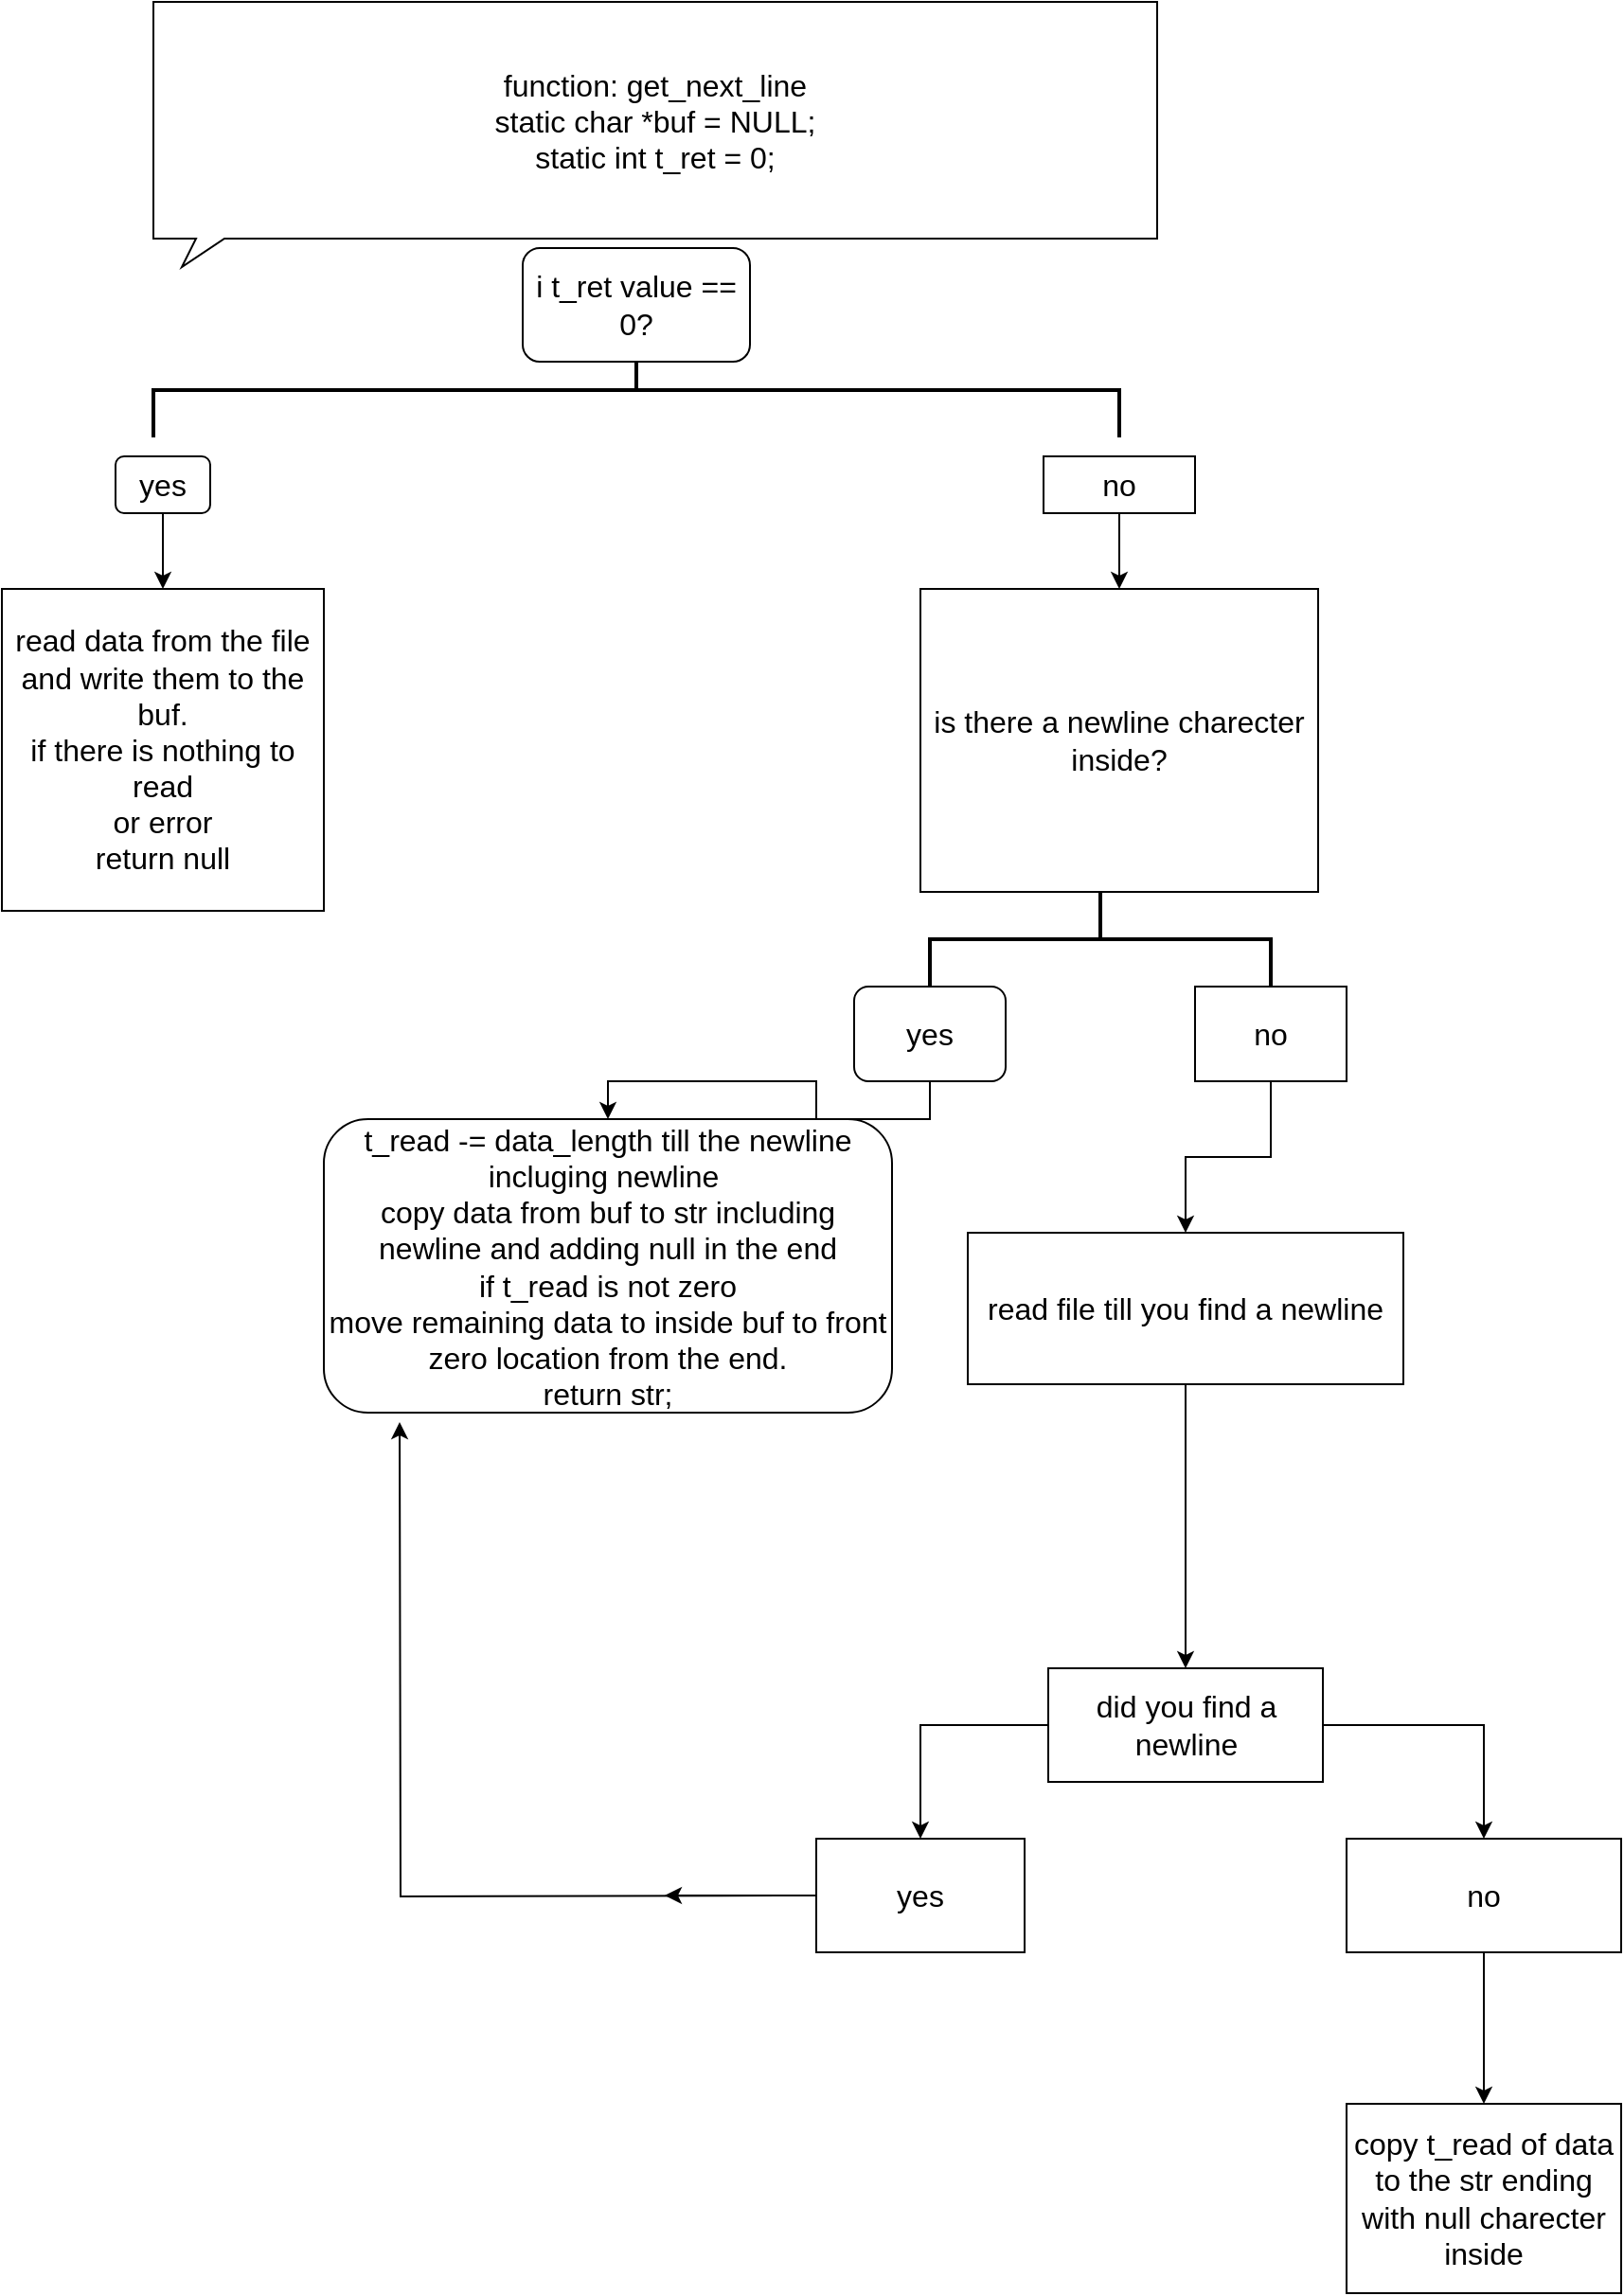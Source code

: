 <mxfile version="20.0.3" type="github">
  <diagram id="ftC3DknRFdkOz80WH8HA" name="Page-1">
    <mxGraphModel dx="2418" dy="2405" grid="1" gridSize="10" guides="1" tooltips="1" connect="1" arrows="1" fold="1" page="1" pageScale="1" pageWidth="827" pageHeight="1169" math="0" shadow="0">
      <root>
        <mxCell id="0" />
        <mxCell id="1" parent="0" />
        <mxCell id="QLrTmFQXKvRzsC_q6eQs-1" value="" style="strokeWidth=2;html=1;shape=mxgraph.flowchart.annotation_2;align=left;labelPosition=right;pointerEvents=1;direction=south;" vertex="1" parent="1">
          <mxGeometry x="150" y="110" width="510" height="50" as="geometry" />
        </mxCell>
        <mxCell id="QLrTmFQXKvRzsC_q6eQs-4" value="function: get_next_line&lt;br&gt;static char *buf = NULL;&lt;br&gt;static int t_ret = 0;&lt;br&gt;" style="whiteSpace=wrap;html=1;shape=mxgraph.basic.rectCallout;dx=30;dy=15;boundedLbl=1;fontSize=16;" vertex="1" parent="1">
          <mxGeometry x="150" y="-70" width="530" height="140" as="geometry" />
        </mxCell>
        <mxCell id="QLrTmFQXKvRzsC_q6eQs-7" value="i t_ret value == 0?" style="rounded=1;whiteSpace=wrap;html=1;fontSize=16;" vertex="1" parent="1">
          <mxGeometry x="345" y="60" width="120" height="60" as="geometry" />
        </mxCell>
        <mxCell id="QLrTmFQXKvRzsC_q6eQs-8" style="edgeStyle=orthogonalEdgeStyle;rounded=0;orthogonalLoop=1;jettySize=auto;html=1;exitX=0.5;exitY=1;exitDx=0;exitDy=0;fontSize=16;" edge="1" parent="1" source="QLrTmFQXKvRzsC_q6eQs-7" target="QLrTmFQXKvRzsC_q6eQs-7">
          <mxGeometry relative="1" as="geometry" />
        </mxCell>
        <mxCell id="QLrTmFQXKvRzsC_q6eQs-12" value="" style="edgeStyle=orthogonalEdgeStyle;rounded=0;orthogonalLoop=1;jettySize=auto;html=1;fontSize=16;" edge="1" parent="1" source="QLrTmFQXKvRzsC_q6eQs-9" target="QLrTmFQXKvRzsC_q6eQs-14">
          <mxGeometry relative="1" as="geometry">
            <mxPoint x="155" y="260" as="targetPoint" />
          </mxGeometry>
        </mxCell>
        <mxCell id="QLrTmFQXKvRzsC_q6eQs-9" value="yes" style="rounded=1;whiteSpace=wrap;html=1;fontSize=16;" vertex="1" parent="1">
          <mxGeometry x="130" y="170" width="50" height="30" as="geometry" />
        </mxCell>
        <mxCell id="QLrTmFQXKvRzsC_q6eQs-16" value="" style="edgeStyle=orthogonalEdgeStyle;rounded=0;orthogonalLoop=1;jettySize=auto;html=1;fontSize=16;" edge="1" parent="1" source="QLrTmFQXKvRzsC_q6eQs-10" target="QLrTmFQXKvRzsC_q6eQs-15">
          <mxGeometry relative="1" as="geometry" />
        </mxCell>
        <mxCell id="QLrTmFQXKvRzsC_q6eQs-10" value="no" style="rounded=0;whiteSpace=wrap;html=1;fontSize=16;" vertex="1" parent="1">
          <mxGeometry x="620" y="170" width="80" height="30" as="geometry" />
        </mxCell>
        <mxCell id="QLrTmFQXKvRzsC_q6eQs-14" value="read data from the file and write them to the buf.&lt;br&gt;if there is nothing to read&lt;br&gt;or error&lt;br&gt;return null" style="whiteSpace=wrap;html=1;aspect=fixed;fontSize=16;" vertex="1" parent="1">
          <mxGeometry x="70" y="240" width="170" height="170" as="geometry" />
        </mxCell>
        <mxCell id="QLrTmFQXKvRzsC_q6eQs-15" value="is there a newline charecter inside?" style="rounded=0;whiteSpace=wrap;html=1;fontSize=16;" vertex="1" parent="1">
          <mxGeometry x="555" y="240" width="210" height="160" as="geometry" />
        </mxCell>
        <mxCell id="QLrTmFQXKvRzsC_q6eQs-19" value="" style="strokeWidth=2;html=1;shape=mxgraph.flowchart.annotation_2;align=left;labelPosition=right;pointerEvents=1;fontSize=16;direction=south;" vertex="1" parent="1">
          <mxGeometry x="560" y="400" width="180" height="50" as="geometry" />
        </mxCell>
        <mxCell id="QLrTmFQXKvRzsC_q6eQs-25" value="" style="edgeStyle=orthogonalEdgeStyle;rounded=0;orthogonalLoop=1;jettySize=auto;html=1;fontSize=16;" edge="1" parent="1" source="QLrTmFQXKvRzsC_q6eQs-22" target="QLrTmFQXKvRzsC_q6eQs-24">
          <mxGeometry relative="1" as="geometry" />
        </mxCell>
        <mxCell id="QLrTmFQXKvRzsC_q6eQs-22" value="yes" style="rounded=1;whiteSpace=wrap;html=1;fontSize=16;" vertex="1" parent="1">
          <mxGeometry x="520" y="450" width="80" height="50" as="geometry" />
        </mxCell>
        <mxCell id="QLrTmFQXKvRzsC_q6eQs-27" value="" style="edgeStyle=orthogonalEdgeStyle;rounded=0;orthogonalLoop=1;jettySize=auto;html=1;fontSize=16;" edge="1" parent="1" source="QLrTmFQXKvRzsC_q6eQs-23" target="QLrTmFQXKvRzsC_q6eQs-26">
          <mxGeometry relative="1" as="geometry" />
        </mxCell>
        <mxCell id="QLrTmFQXKvRzsC_q6eQs-23" value="no" style="rounded=0;whiteSpace=wrap;html=1;fontSize=16;" vertex="1" parent="1">
          <mxGeometry x="700" y="450" width="80" height="50" as="geometry" />
        </mxCell>
        <mxCell id="QLrTmFQXKvRzsC_q6eQs-24" value="t_read -= data_length till the newline incluging newline&amp;nbsp;&lt;br&gt;copy data from buf to str including newline and adding null in the end&lt;br&gt;if t_read is not zero&lt;br&gt;move remaining data to inside buf to front zero location from the end.&lt;br&gt;return str;" style="whiteSpace=wrap;html=1;fontSize=16;rounded=1;" vertex="1" parent="1">
          <mxGeometry x="240" y="520" width="300" height="155" as="geometry" />
        </mxCell>
        <mxCell id="QLrTmFQXKvRzsC_q6eQs-29" value="" style="edgeStyle=orthogonalEdgeStyle;rounded=0;orthogonalLoop=1;jettySize=auto;html=1;fontSize=16;" edge="1" parent="1" source="QLrTmFQXKvRzsC_q6eQs-26" target="QLrTmFQXKvRzsC_q6eQs-28">
          <mxGeometry relative="1" as="geometry" />
        </mxCell>
        <mxCell id="QLrTmFQXKvRzsC_q6eQs-26" value="read file till you find a newline&lt;br&gt;" style="rounded=0;whiteSpace=wrap;html=1;fontSize=16;" vertex="1" parent="1">
          <mxGeometry x="580" y="580" width="230" height="80" as="geometry" />
        </mxCell>
        <mxCell id="QLrTmFQXKvRzsC_q6eQs-31" value="" style="edgeStyle=orthogonalEdgeStyle;rounded=0;orthogonalLoop=1;jettySize=auto;html=1;fontSize=16;" edge="1" parent="1" source="QLrTmFQXKvRzsC_q6eQs-28" target="QLrTmFQXKvRzsC_q6eQs-30">
          <mxGeometry relative="1" as="geometry" />
        </mxCell>
        <mxCell id="QLrTmFQXKvRzsC_q6eQs-33" value="" style="edgeStyle=orthogonalEdgeStyle;rounded=0;orthogonalLoop=1;jettySize=auto;html=1;fontSize=16;" edge="1" parent="1" source="QLrTmFQXKvRzsC_q6eQs-28" target="QLrTmFQXKvRzsC_q6eQs-32">
          <mxGeometry relative="1" as="geometry" />
        </mxCell>
        <mxCell id="QLrTmFQXKvRzsC_q6eQs-28" value="did you find a newline" style="whiteSpace=wrap;html=1;fontSize=16;rounded=0;" vertex="1" parent="1">
          <mxGeometry x="622.5" y="810" width="145" height="60" as="geometry" />
        </mxCell>
        <mxCell id="QLrTmFQXKvRzsC_q6eQs-35" value="" style="edgeStyle=orthogonalEdgeStyle;rounded=0;orthogonalLoop=1;jettySize=auto;html=1;fontSize=16;" edge="1" parent="1" source="QLrTmFQXKvRzsC_q6eQs-30">
          <mxGeometry relative="1" as="geometry">
            <mxPoint x="420" y="930" as="targetPoint" />
          </mxGeometry>
        </mxCell>
        <mxCell id="QLrTmFQXKvRzsC_q6eQs-30" value="yes" style="whiteSpace=wrap;html=1;fontSize=16;rounded=0;" vertex="1" parent="1">
          <mxGeometry x="500" y="900" width="110" height="60" as="geometry" />
        </mxCell>
        <mxCell id="QLrTmFQXKvRzsC_q6eQs-39" value="" style="edgeStyle=orthogonalEdgeStyle;rounded=0;orthogonalLoop=1;jettySize=auto;html=1;fontSize=16;" edge="1" parent="1" source="QLrTmFQXKvRzsC_q6eQs-32" target="QLrTmFQXKvRzsC_q6eQs-38">
          <mxGeometry relative="1" as="geometry" />
        </mxCell>
        <mxCell id="QLrTmFQXKvRzsC_q6eQs-32" value="no" style="whiteSpace=wrap;html=1;fontSize=16;rounded=0;" vertex="1" parent="1">
          <mxGeometry x="780" y="900" width="145" height="60" as="geometry" />
        </mxCell>
        <mxCell id="QLrTmFQXKvRzsC_q6eQs-36" style="edgeStyle=orthogonalEdgeStyle;rounded=0;orthogonalLoop=1;jettySize=auto;html=1;fontSize=16;" edge="1" parent="1">
          <mxGeometry relative="1" as="geometry">
            <mxPoint x="280" y="680" as="targetPoint" />
            <mxPoint x="480" y="930" as="sourcePoint" />
          </mxGeometry>
        </mxCell>
        <mxCell id="QLrTmFQXKvRzsC_q6eQs-38" value="copy t_read of data to the str ending with null charecter inside&lt;br&gt;" style="whiteSpace=wrap;html=1;fontSize=16;rounded=0;" vertex="1" parent="1">
          <mxGeometry x="780" y="1040" width="145" height="100" as="geometry" />
        </mxCell>
      </root>
    </mxGraphModel>
  </diagram>
</mxfile>
